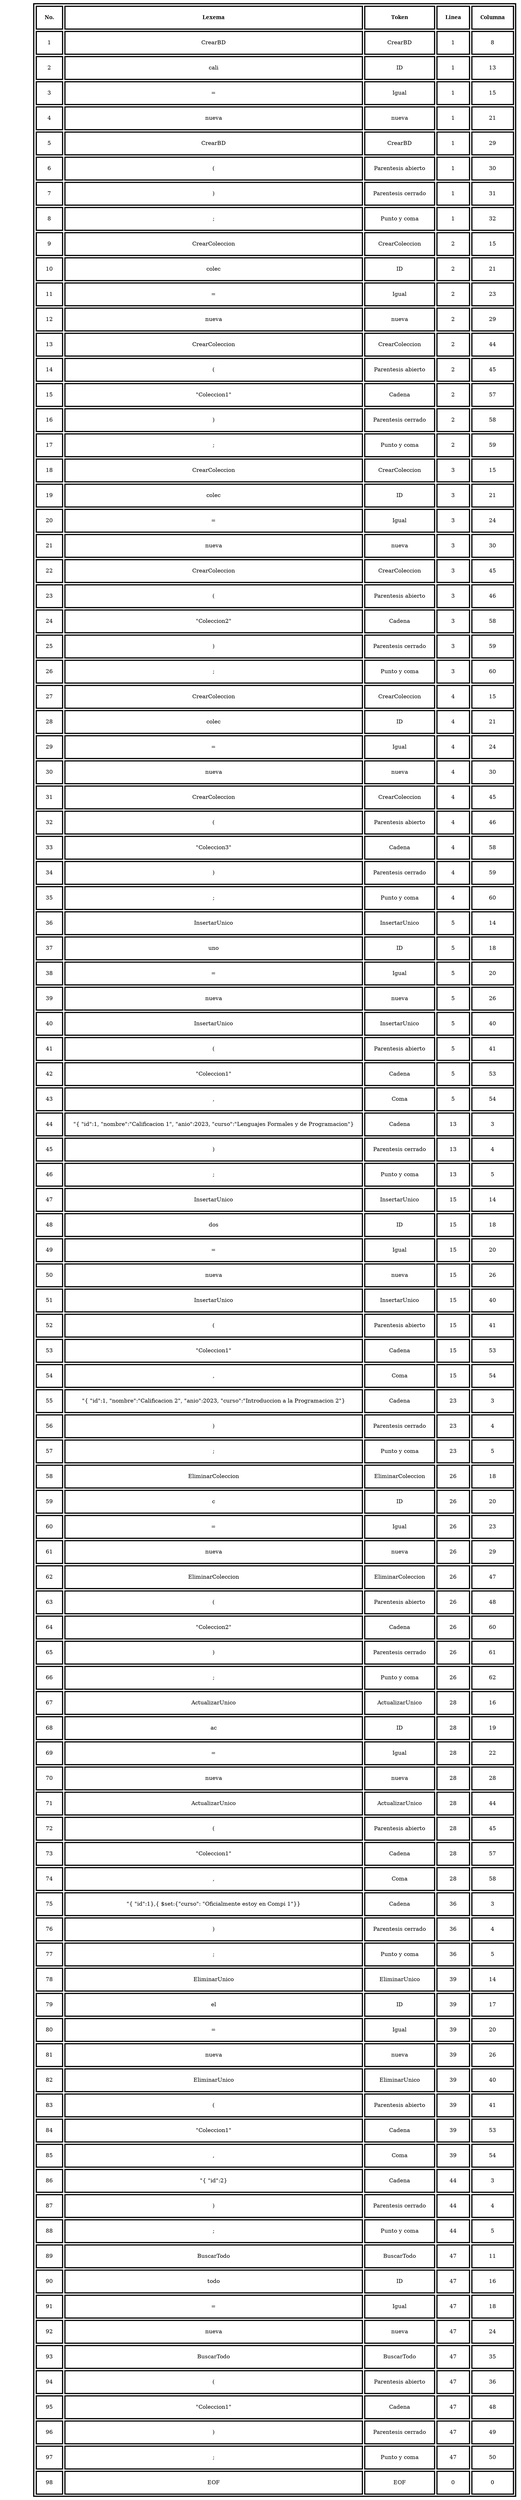 digraph G {Start[label="", shape=none]
a0[shape=none label=<<TABLE align="center" border="3" cellspacing="3" cellpadding="20"><TR><TD><FONT FACE="bold">No.</FONT></TD><TD><FONT FACE="bold">Lexema</FONT></TD><TD><FONT FACE="bold">Token</FONT></TD><TD><FONT FACE="bold">Linea</FONT></TD><TD><FONT FACE="bold">Columna</FONT></TD></TR><TR><TD>1</TD><TD>CrearBD</TD><TD>CrearBD</TD><TD>1</TD><TD>8</TD></TR><TR><TD>2</TD><TD>cali</TD><TD>ID</TD><TD>1</TD><TD>13</TD></TR><TR><TD>3</TD><TD>=</TD><TD>Igual</TD><TD>1</TD><TD>15</TD></TR><TR><TD>4</TD><TD>nueva</TD><TD>nueva</TD><TD>1</TD><TD>21</TD></TR><TR><TD>5</TD><TD>CrearBD</TD><TD>CrearBD</TD><TD>1</TD><TD>29</TD></TR><TR><TD>6</TD><TD>(</TD><TD>Parentesis abierto</TD><TD>1</TD><TD>30</TD></TR><TR><TD>7</TD><TD>)</TD><TD>Parentesis cerrado</TD><TD>1</TD><TD>31</TD></TR><TR><TD>8</TD><TD>;</TD><TD>Punto y coma</TD><TD>1</TD><TD>32</TD></TR><TR><TD>9</TD><TD>CrearColeccion</TD><TD>CrearColeccion</TD><TD>2</TD><TD>15</TD></TR><TR><TD>10</TD><TD>colec</TD><TD>ID</TD><TD>2</TD><TD>21</TD></TR><TR><TD>11</TD><TD>=</TD><TD>Igual</TD><TD>2</TD><TD>23</TD></TR><TR><TD>12</TD><TD>nueva</TD><TD>nueva</TD><TD>2</TD><TD>29</TD></TR><TR><TD>13</TD><TD>CrearColeccion</TD><TD>CrearColeccion</TD><TD>2</TD><TD>44</TD></TR><TR><TD>14</TD><TD>(</TD><TD>Parentesis abierto</TD><TD>2</TD><TD>45</TD></TR><TR><TD>15</TD><TD>"Coleccion1"</TD><TD>Cadena</TD><TD>2</TD><TD>57</TD></TR><TR><TD>16</TD><TD>)</TD><TD>Parentesis cerrado</TD><TD>2</TD><TD>58</TD></TR><TR><TD>17</TD><TD>;</TD><TD>Punto y coma</TD><TD>2</TD><TD>59</TD></TR><TR><TD>18</TD><TD>CrearColeccion</TD><TD>CrearColeccion</TD><TD>3</TD><TD>15</TD></TR><TR><TD>19</TD><TD>colec</TD><TD>ID</TD><TD>3</TD><TD>21</TD></TR><TR><TD>20</TD><TD>=</TD><TD>Igual</TD><TD>3</TD><TD>24</TD></TR><TR><TD>21</TD><TD>nueva</TD><TD>nueva</TD><TD>3</TD><TD>30</TD></TR><TR><TD>22</TD><TD>CrearColeccion</TD><TD>CrearColeccion</TD><TD>3</TD><TD>45</TD></TR><TR><TD>23</TD><TD>(</TD><TD>Parentesis abierto</TD><TD>3</TD><TD>46</TD></TR><TR><TD>24</TD><TD>"Coleccion2"</TD><TD>Cadena</TD><TD>3</TD><TD>58</TD></TR><TR><TD>25</TD><TD>)</TD><TD>Parentesis cerrado</TD><TD>3</TD><TD>59</TD></TR><TR><TD>26</TD><TD>;</TD><TD>Punto y coma</TD><TD>3</TD><TD>60</TD></TR><TR><TD>27</TD><TD>CrearColeccion</TD><TD>CrearColeccion</TD><TD>4</TD><TD>15</TD></TR><TR><TD>28</TD><TD>colec</TD><TD>ID</TD><TD>4</TD><TD>21</TD></TR><TR><TD>29</TD><TD>=</TD><TD>Igual</TD><TD>4</TD><TD>24</TD></TR><TR><TD>30</TD><TD>nueva</TD><TD>nueva</TD><TD>4</TD><TD>30</TD></TR><TR><TD>31</TD><TD>CrearColeccion</TD><TD>CrearColeccion</TD><TD>4</TD><TD>45</TD></TR><TR><TD>32</TD><TD>(</TD><TD>Parentesis abierto</TD><TD>4</TD><TD>46</TD></TR><TR><TD>33</TD><TD>"Coleccion3"</TD><TD>Cadena</TD><TD>4</TD><TD>58</TD></TR><TR><TD>34</TD><TD>)</TD><TD>Parentesis cerrado</TD><TD>4</TD><TD>59</TD></TR><TR><TD>35</TD><TD>;</TD><TD>Punto y coma</TD><TD>4</TD><TD>60</TD></TR><TR><TD>36</TD><TD>InsertarUnico</TD><TD>InsertarUnico</TD><TD>5</TD><TD>14</TD></TR><TR><TD>37</TD><TD>uno</TD><TD>ID</TD><TD>5</TD><TD>18</TD></TR><TR><TD>38</TD><TD>=</TD><TD>Igual</TD><TD>5</TD><TD>20</TD></TR><TR><TD>39</TD><TD>nueva</TD><TD>nueva</TD><TD>5</TD><TD>26</TD></TR><TR><TD>40</TD><TD>InsertarUnico</TD><TD>InsertarUnico</TD><TD>5</TD><TD>40</TD></TR><TR><TD>41</TD><TD>(</TD><TD>Parentesis abierto</TD><TD>5</TD><TD>41</TD></TR><TR><TD>42</TD><TD>"Coleccion1"</TD><TD>Cadena</TD><TD>5</TD><TD>53</TD></TR><TR><TD>43</TD><TD>,</TD><TD>Coma</TD><TD>5</TD><TD>54</TD></TR><TR><TD>44</TD><TD>"{ "id":1, "nombre":"Calificacion 1", "anio":2023, "curso":"Lenguajes Formales y de Programacion"}</TD><TD>Cadena</TD><TD>13</TD><TD>3</TD></TR><TR><TD>45</TD><TD>)</TD><TD>Parentesis cerrado</TD><TD>13</TD><TD>4</TD></TR><TR><TD>46</TD><TD>;</TD><TD>Punto y coma</TD><TD>13</TD><TD>5</TD></TR><TR><TD>47</TD><TD>InsertarUnico</TD><TD>InsertarUnico</TD><TD>15</TD><TD>14</TD></TR><TR><TD>48</TD><TD>dos</TD><TD>ID</TD><TD>15</TD><TD>18</TD></TR><TR><TD>49</TD><TD>=</TD><TD>Igual</TD><TD>15</TD><TD>20</TD></TR><TR><TD>50</TD><TD>nueva</TD><TD>nueva</TD><TD>15</TD><TD>26</TD></TR><TR><TD>51</TD><TD>InsertarUnico</TD><TD>InsertarUnico</TD><TD>15</TD><TD>40</TD></TR><TR><TD>52</TD><TD>(</TD><TD>Parentesis abierto</TD><TD>15</TD><TD>41</TD></TR><TR><TD>53</TD><TD>"Coleccion1"</TD><TD>Cadena</TD><TD>15</TD><TD>53</TD></TR><TR><TD>54</TD><TD>,</TD><TD>Coma</TD><TD>15</TD><TD>54</TD></TR><TR><TD>55</TD><TD>"{ "id":1, "nombre":"Calificacion 2", "anio":2023, "curso":"Introduccion a la Programacion 2"}</TD><TD>Cadena</TD><TD>23</TD><TD>3</TD></TR><TR><TD>56</TD><TD>)</TD><TD>Parentesis cerrado</TD><TD>23</TD><TD>4</TD></TR><TR><TD>57</TD><TD>;</TD><TD>Punto y coma</TD><TD>23</TD><TD>5</TD></TR><TR><TD>58</TD><TD>EliminarColeccion</TD><TD>EliminarColeccion</TD><TD>26</TD><TD>18</TD></TR><TR><TD>59</TD><TD>c</TD><TD>ID</TD><TD>26</TD><TD>20</TD></TR><TR><TD>60</TD><TD>=</TD><TD>Igual</TD><TD>26</TD><TD>23</TD></TR><TR><TD>61</TD><TD>nueva</TD><TD>nueva</TD><TD>26</TD><TD>29</TD></TR><TR><TD>62</TD><TD>EliminarColeccion</TD><TD>EliminarColeccion</TD><TD>26</TD><TD>47</TD></TR><TR><TD>63</TD><TD>(</TD><TD>Parentesis abierto</TD><TD>26</TD><TD>48</TD></TR><TR><TD>64</TD><TD>"Coleccion2"</TD><TD>Cadena</TD><TD>26</TD><TD>60</TD></TR><TR><TD>65</TD><TD>)</TD><TD>Parentesis cerrado</TD><TD>26</TD><TD>61</TD></TR><TR><TD>66</TD><TD>;</TD><TD>Punto y coma</TD><TD>26</TD><TD>62</TD></TR><TR><TD>67</TD><TD>ActualizarUnico</TD><TD>ActualizarUnico</TD><TD>28</TD><TD>16</TD></TR><TR><TD>68</TD><TD>ac</TD><TD>ID</TD><TD>28</TD><TD>19</TD></TR><TR><TD>69</TD><TD>=</TD><TD>Igual</TD><TD>28</TD><TD>22</TD></TR><TR><TD>70</TD><TD>nueva</TD><TD>nueva</TD><TD>28</TD><TD>28</TD></TR><TR><TD>71</TD><TD>ActualizarUnico</TD><TD>ActualizarUnico</TD><TD>28</TD><TD>44</TD></TR><TR><TD>72</TD><TD>(</TD><TD>Parentesis abierto</TD><TD>28</TD><TD>45</TD></TR><TR><TD>73</TD><TD>"Coleccion1"</TD><TD>Cadena</TD><TD>28</TD><TD>57</TD></TR><TR><TD>74</TD><TD>,</TD><TD>Coma</TD><TD>28</TD><TD>58</TD></TR><TR><TD>75</TD><TD>"{ "id":1},{ $set:{"curso": "Oficialmente estoy en Compi 1"}}</TD><TD>Cadena</TD><TD>36</TD><TD>3</TD></TR><TR><TD>76</TD><TD>)</TD><TD>Parentesis cerrado</TD><TD>36</TD><TD>4</TD></TR><TR><TD>77</TD><TD>;</TD><TD>Punto y coma</TD><TD>36</TD><TD>5</TD></TR><TR><TD>78</TD><TD>EliminarUnico</TD><TD>EliminarUnico</TD><TD>39</TD><TD>14</TD></TR><TR><TD>79</TD><TD>el</TD><TD>ID</TD><TD>39</TD><TD>17</TD></TR><TR><TD>80</TD><TD>=</TD><TD>Igual</TD><TD>39</TD><TD>20</TD></TR><TR><TD>81</TD><TD>nueva</TD><TD>nueva</TD><TD>39</TD><TD>26</TD></TR><TR><TD>82</TD><TD>EliminarUnico</TD><TD>EliminarUnico</TD><TD>39</TD><TD>40</TD></TR><TR><TD>83</TD><TD>(</TD><TD>Parentesis abierto</TD><TD>39</TD><TD>41</TD></TR><TR><TD>84</TD><TD>"Coleccion1"</TD><TD>Cadena</TD><TD>39</TD><TD>53</TD></TR><TR><TD>85</TD><TD>,</TD><TD>Coma</TD><TD>39</TD><TD>54</TD></TR><TR><TD>86</TD><TD>"{ "id":2}</TD><TD>Cadena</TD><TD>44</TD><TD>3</TD></TR><TR><TD>87</TD><TD>)</TD><TD>Parentesis cerrado</TD><TD>44</TD><TD>4</TD></TR><TR><TD>88</TD><TD>;</TD><TD>Punto y coma</TD><TD>44</TD><TD>5</TD></TR><TR><TD>89</TD><TD>BuscarTodo</TD><TD>BuscarTodo</TD><TD>47</TD><TD>11</TD></TR><TR><TD>90</TD><TD>todo</TD><TD>ID</TD><TD>47</TD><TD>16</TD></TR><TR><TD>91</TD><TD>=</TD><TD>Igual</TD><TD>47</TD><TD>18</TD></TR><TR><TD>92</TD><TD>nueva</TD><TD>nueva</TD><TD>47</TD><TD>24</TD></TR><TR><TD>93</TD><TD>BuscarTodo</TD><TD>BuscarTodo</TD><TD>47</TD><TD>35</TD></TR><TR><TD>94</TD><TD>(</TD><TD>Parentesis abierto</TD><TD>47</TD><TD>36</TD></TR><TR><TD>95</TD><TD>"Coleccion1"</TD><TD>Cadena</TD><TD>47</TD><TD>48</TD></TR><TR><TD>96</TD><TD>)</TD><TD>Parentesis cerrado</TD><TD>47</TD><TD>49</TD></TR><TR><TD>97</TD><TD>;</TD><TD>Punto y coma</TD><TD>47</TD><TD>50</TD></TR><TR><TD>98</TD><TD>EOF</TD><TD>EOF</TD><TD>0</TD><TD>0</TD></TR></TABLE>>];}